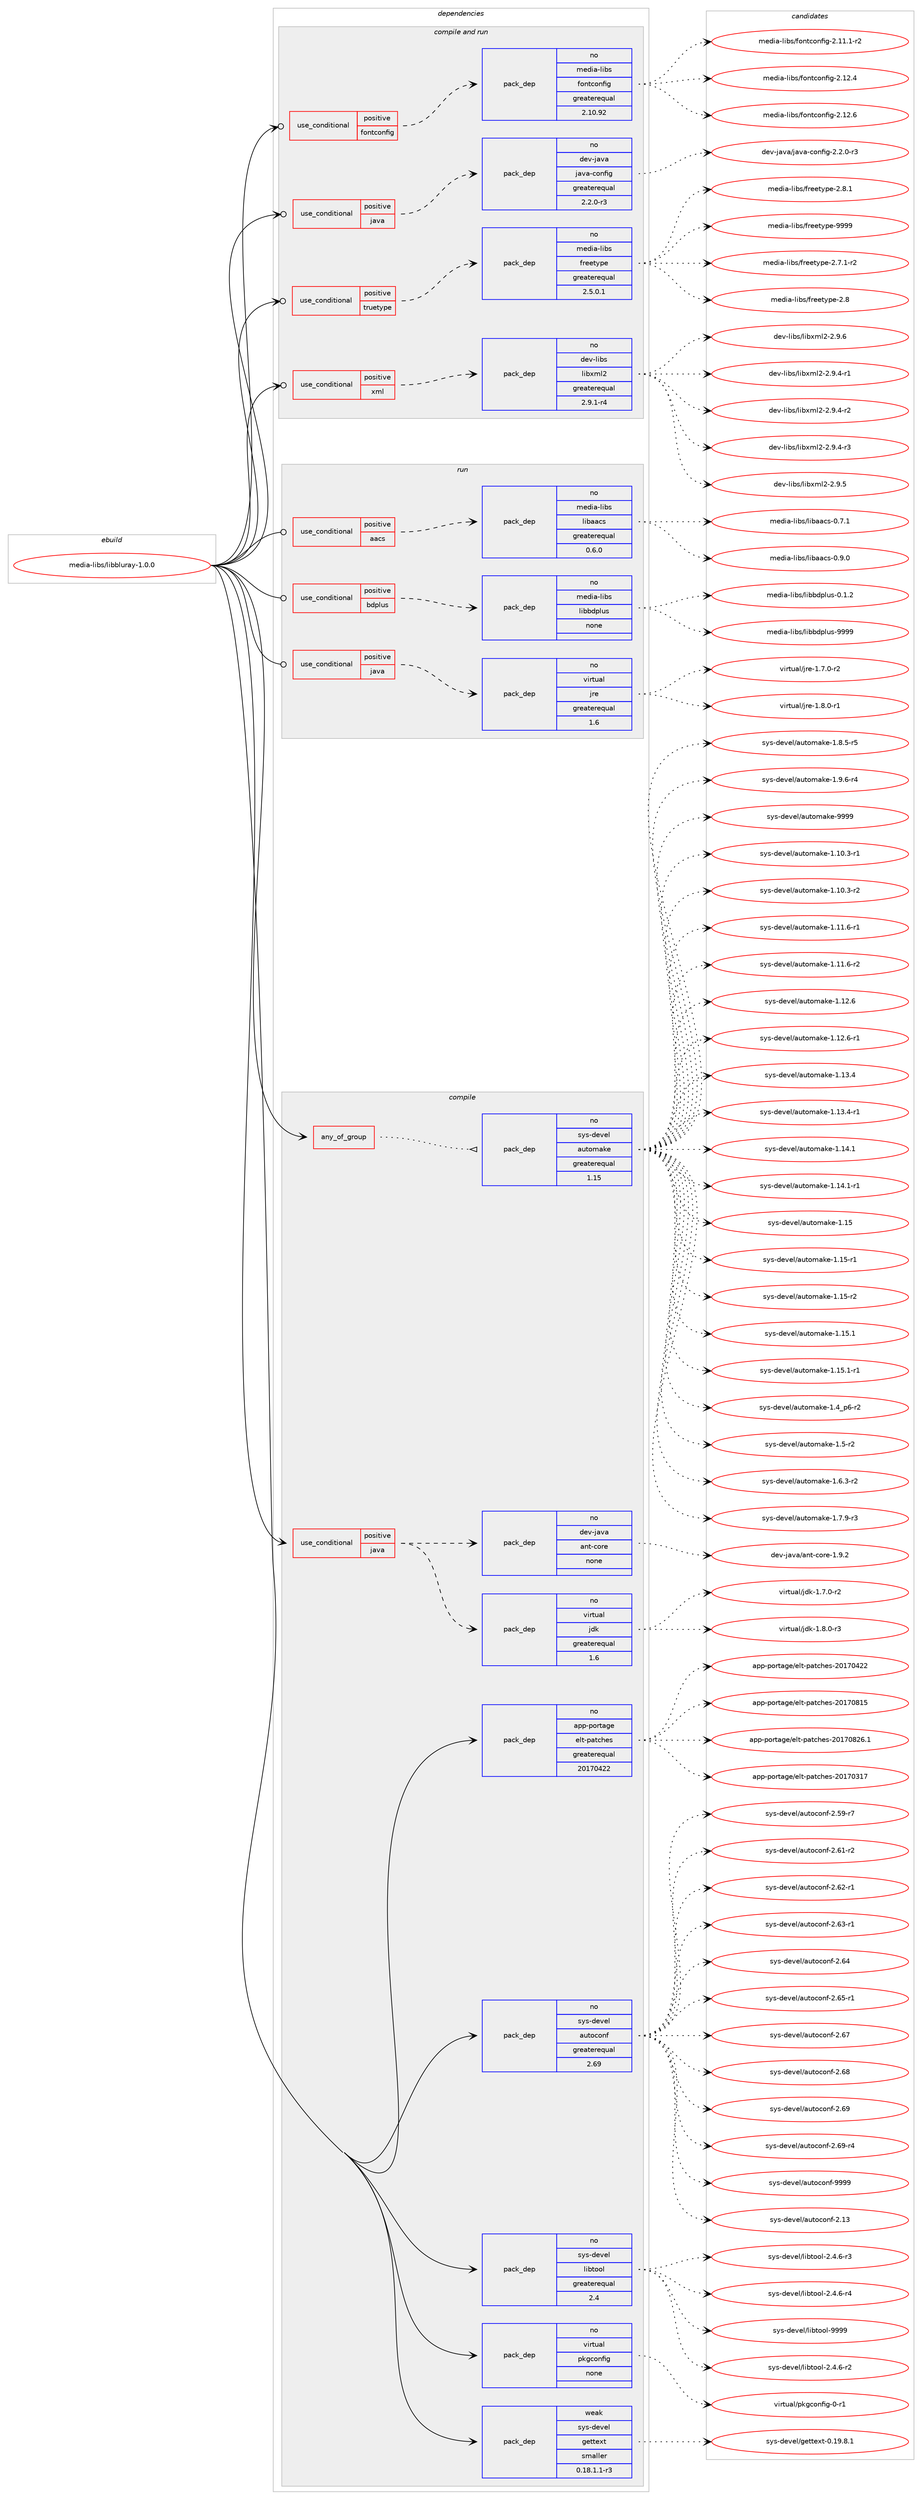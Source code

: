 digraph prolog {

# *************
# Graph options
# *************

newrank=true;
concentrate=true;
compound=true;
graph [rankdir=LR,fontname=Helvetica,fontsize=10,ranksep=1.5];#, ranksep=2.5, nodesep=0.2];
edge  [arrowhead=vee];
node  [fontname=Helvetica,fontsize=10];

# **********
# The ebuild
# **********

subgraph cluster_leftcol {
color=gray;
rank=same;
label=<<i>ebuild</i>>;
id [label="media-libs/libbluray-1.0.0", color=red, width=4, href="../media-libs/libbluray-1.0.0.svg"];
}

# ****************
# The dependencies
# ****************

subgraph cluster_midcol {
color=gray;
label=<<i>dependencies</i>>;
subgraph cluster_compile {
fillcolor="#eeeeee";
style=filled;
label=<<i>compile</i>>;
subgraph any5464 {
dependency362695 [label=<<TABLE BORDER="0" CELLBORDER="1" CELLSPACING="0" CELLPADDING="4"><TR><TD CELLPADDING="10">any_of_group</TD></TR></TABLE>>, shape=none, color=red];subgraph pack267599 {
dependency362696 [label=<<TABLE BORDER="0" CELLBORDER="1" CELLSPACING="0" CELLPADDING="4" WIDTH="220"><TR><TD ROWSPAN="6" CELLPADDING="30">pack_dep</TD></TR><TR><TD WIDTH="110">no</TD></TR><TR><TD>sys-devel</TD></TR><TR><TD>automake</TD></TR><TR><TD>greaterequal</TD></TR><TR><TD>1.15</TD></TR></TABLE>>, shape=none, color=blue];
}
dependency362695:e -> dependency362696:w [weight=20,style="dotted",arrowhead="oinv"];
}
id:e -> dependency362695:w [weight=20,style="solid",arrowhead="vee"];
subgraph cond89494 {
dependency362697 [label=<<TABLE BORDER="0" CELLBORDER="1" CELLSPACING="0" CELLPADDING="4"><TR><TD ROWSPAN="3" CELLPADDING="10">use_conditional</TD></TR><TR><TD>positive</TD></TR><TR><TD>java</TD></TR></TABLE>>, shape=none, color=red];
subgraph pack267600 {
dependency362698 [label=<<TABLE BORDER="0" CELLBORDER="1" CELLSPACING="0" CELLPADDING="4" WIDTH="220"><TR><TD ROWSPAN="6" CELLPADDING="30">pack_dep</TD></TR><TR><TD WIDTH="110">no</TD></TR><TR><TD>virtual</TD></TR><TR><TD>jdk</TD></TR><TR><TD>greaterequal</TD></TR><TR><TD>1.6</TD></TR></TABLE>>, shape=none, color=blue];
}
dependency362697:e -> dependency362698:w [weight=20,style="dashed",arrowhead="vee"];
subgraph pack267601 {
dependency362699 [label=<<TABLE BORDER="0" CELLBORDER="1" CELLSPACING="0" CELLPADDING="4" WIDTH="220"><TR><TD ROWSPAN="6" CELLPADDING="30">pack_dep</TD></TR><TR><TD WIDTH="110">no</TD></TR><TR><TD>dev-java</TD></TR><TR><TD>ant-core</TD></TR><TR><TD>none</TD></TR><TR><TD></TD></TR></TABLE>>, shape=none, color=blue];
}
dependency362697:e -> dependency362699:w [weight=20,style="dashed",arrowhead="vee"];
}
id:e -> dependency362697:w [weight=20,style="solid",arrowhead="vee"];
subgraph pack267602 {
dependency362700 [label=<<TABLE BORDER="0" CELLBORDER="1" CELLSPACING="0" CELLPADDING="4" WIDTH="220"><TR><TD ROWSPAN="6" CELLPADDING="30">pack_dep</TD></TR><TR><TD WIDTH="110">no</TD></TR><TR><TD>app-portage</TD></TR><TR><TD>elt-patches</TD></TR><TR><TD>greaterequal</TD></TR><TR><TD>20170422</TD></TR></TABLE>>, shape=none, color=blue];
}
id:e -> dependency362700:w [weight=20,style="solid",arrowhead="vee"];
subgraph pack267603 {
dependency362701 [label=<<TABLE BORDER="0" CELLBORDER="1" CELLSPACING="0" CELLPADDING="4" WIDTH="220"><TR><TD ROWSPAN="6" CELLPADDING="30">pack_dep</TD></TR><TR><TD WIDTH="110">no</TD></TR><TR><TD>sys-devel</TD></TR><TR><TD>autoconf</TD></TR><TR><TD>greaterequal</TD></TR><TR><TD>2.69</TD></TR></TABLE>>, shape=none, color=blue];
}
id:e -> dependency362701:w [weight=20,style="solid",arrowhead="vee"];
subgraph pack267604 {
dependency362702 [label=<<TABLE BORDER="0" CELLBORDER="1" CELLSPACING="0" CELLPADDING="4" WIDTH="220"><TR><TD ROWSPAN="6" CELLPADDING="30">pack_dep</TD></TR><TR><TD WIDTH="110">no</TD></TR><TR><TD>sys-devel</TD></TR><TR><TD>libtool</TD></TR><TR><TD>greaterequal</TD></TR><TR><TD>2.4</TD></TR></TABLE>>, shape=none, color=blue];
}
id:e -> dependency362702:w [weight=20,style="solid",arrowhead="vee"];
subgraph pack267605 {
dependency362703 [label=<<TABLE BORDER="0" CELLBORDER="1" CELLSPACING="0" CELLPADDING="4" WIDTH="220"><TR><TD ROWSPAN="6" CELLPADDING="30">pack_dep</TD></TR><TR><TD WIDTH="110">no</TD></TR><TR><TD>virtual</TD></TR><TR><TD>pkgconfig</TD></TR><TR><TD>none</TD></TR><TR><TD></TD></TR></TABLE>>, shape=none, color=blue];
}
id:e -> dependency362703:w [weight=20,style="solid",arrowhead="vee"];
subgraph pack267606 {
dependency362704 [label=<<TABLE BORDER="0" CELLBORDER="1" CELLSPACING="0" CELLPADDING="4" WIDTH="220"><TR><TD ROWSPAN="6" CELLPADDING="30">pack_dep</TD></TR><TR><TD WIDTH="110">weak</TD></TR><TR><TD>sys-devel</TD></TR><TR><TD>gettext</TD></TR><TR><TD>smaller</TD></TR><TR><TD>0.18.1.1-r3</TD></TR></TABLE>>, shape=none, color=blue];
}
id:e -> dependency362704:w [weight=20,style="solid",arrowhead="vee"];
}
subgraph cluster_compileandrun {
fillcolor="#eeeeee";
style=filled;
label=<<i>compile and run</i>>;
subgraph cond89495 {
dependency362705 [label=<<TABLE BORDER="0" CELLBORDER="1" CELLSPACING="0" CELLPADDING="4"><TR><TD ROWSPAN="3" CELLPADDING="10">use_conditional</TD></TR><TR><TD>positive</TD></TR><TR><TD>fontconfig</TD></TR></TABLE>>, shape=none, color=red];
subgraph pack267607 {
dependency362706 [label=<<TABLE BORDER="0" CELLBORDER="1" CELLSPACING="0" CELLPADDING="4" WIDTH="220"><TR><TD ROWSPAN="6" CELLPADDING="30">pack_dep</TD></TR><TR><TD WIDTH="110">no</TD></TR><TR><TD>media-libs</TD></TR><TR><TD>fontconfig</TD></TR><TR><TD>greaterequal</TD></TR><TR><TD>2.10.92</TD></TR></TABLE>>, shape=none, color=blue];
}
dependency362705:e -> dependency362706:w [weight=20,style="dashed",arrowhead="vee"];
}
id:e -> dependency362705:w [weight=20,style="solid",arrowhead="odotvee"];
subgraph cond89496 {
dependency362707 [label=<<TABLE BORDER="0" CELLBORDER="1" CELLSPACING="0" CELLPADDING="4"><TR><TD ROWSPAN="3" CELLPADDING="10">use_conditional</TD></TR><TR><TD>positive</TD></TR><TR><TD>java</TD></TR></TABLE>>, shape=none, color=red];
subgraph pack267608 {
dependency362708 [label=<<TABLE BORDER="0" CELLBORDER="1" CELLSPACING="0" CELLPADDING="4" WIDTH="220"><TR><TD ROWSPAN="6" CELLPADDING="30">pack_dep</TD></TR><TR><TD WIDTH="110">no</TD></TR><TR><TD>dev-java</TD></TR><TR><TD>java-config</TD></TR><TR><TD>greaterequal</TD></TR><TR><TD>2.2.0-r3</TD></TR></TABLE>>, shape=none, color=blue];
}
dependency362707:e -> dependency362708:w [weight=20,style="dashed",arrowhead="vee"];
}
id:e -> dependency362707:w [weight=20,style="solid",arrowhead="odotvee"];
subgraph cond89497 {
dependency362709 [label=<<TABLE BORDER="0" CELLBORDER="1" CELLSPACING="0" CELLPADDING="4"><TR><TD ROWSPAN="3" CELLPADDING="10">use_conditional</TD></TR><TR><TD>positive</TD></TR><TR><TD>truetype</TD></TR></TABLE>>, shape=none, color=red];
subgraph pack267609 {
dependency362710 [label=<<TABLE BORDER="0" CELLBORDER="1" CELLSPACING="0" CELLPADDING="4" WIDTH="220"><TR><TD ROWSPAN="6" CELLPADDING="30">pack_dep</TD></TR><TR><TD WIDTH="110">no</TD></TR><TR><TD>media-libs</TD></TR><TR><TD>freetype</TD></TR><TR><TD>greaterequal</TD></TR><TR><TD>2.5.0.1</TD></TR></TABLE>>, shape=none, color=blue];
}
dependency362709:e -> dependency362710:w [weight=20,style="dashed",arrowhead="vee"];
}
id:e -> dependency362709:w [weight=20,style="solid",arrowhead="odotvee"];
subgraph cond89498 {
dependency362711 [label=<<TABLE BORDER="0" CELLBORDER="1" CELLSPACING="0" CELLPADDING="4"><TR><TD ROWSPAN="3" CELLPADDING="10">use_conditional</TD></TR><TR><TD>positive</TD></TR><TR><TD>xml</TD></TR></TABLE>>, shape=none, color=red];
subgraph pack267610 {
dependency362712 [label=<<TABLE BORDER="0" CELLBORDER="1" CELLSPACING="0" CELLPADDING="4" WIDTH="220"><TR><TD ROWSPAN="6" CELLPADDING="30">pack_dep</TD></TR><TR><TD WIDTH="110">no</TD></TR><TR><TD>dev-libs</TD></TR><TR><TD>libxml2</TD></TR><TR><TD>greaterequal</TD></TR><TR><TD>2.9.1-r4</TD></TR></TABLE>>, shape=none, color=blue];
}
dependency362711:e -> dependency362712:w [weight=20,style="dashed",arrowhead="vee"];
}
id:e -> dependency362711:w [weight=20,style="solid",arrowhead="odotvee"];
}
subgraph cluster_run {
fillcolor="#eeeeee";
style=filled;
label=<<i>run</i>>;
subgraph cond89499 {
dependency362713 [label=<<TABLE BORDER="0" CELLBORDER="1" CELLSPACING="0" CELLPADDING="4"><TR><TD ROWSPAN="3" CELLPADDING="10">use_conditional</TD></TR><TR><TD>positive</TD></TR><TR><TD>aacs</TD></TR></TABLE>>, shape=none, color=red];
subgraph pack267611 {
dependency362714 [label=<<TABLE BORDER="0" CELLBORDER="1" CELLSPACING="0" CELLPADDING="4" WIDTH="220"><TR><TD ROWSPAN="6" CELLPADDING="30">pack_dep</TD></TR><TR><TD WIDTH="110">no</TD></TR><TR><TD>media-libs</TD></TR><TR><TD>libaacs</TD></TR><TR><TD>greaterequal</TD></TR><TR><TD>0.6.0</TD></TR></TABLE>>, shape=none, color=blue];
}
dependency362713:e -> dependency362714:w [weight=20,style="dashed",arrowhead="vee"];
}
id:e -> dependency362713:w [weight=20,style="solid",arrowhead="odot"];
subgraph cond89500 {
dependency362715 [label=<<TABLE BORDER="0" CELLBORDER="1" CELLSPACING="0" CELLPADDING="4"><TR><TD ROWSPAN="3" CELLPADDING="10">use_conditional</TD></TR><TR><TD>positive</TD></TR><TR><TD>bdplus</TD></TR></TABLE>>, shape=none, color=red];
subgraph pack267612 {
dependency362716 [label=<<TABLE BORDER="0" CELLBORDER="1" CELLSPACING="0" CELLPADDING="4" WIDTH="220"><TR><TD ROWSPAN="6" CELLPADDING="30">pack_dep</TD></TR><TR><TD WIDTH="110">no</TD></TR><TR><TD>media-libs</TD></TR><TR><TD>libbdplus</TD></TR><TR><TD>none</TD></TR><TR><TD></TD></TR></TABLE>>, shape=none, color=blue];
}
dependency362715:e -> dependency362716:w [weight=20,style="dashed",arrowhead="vee"];
}
id:e -> dependency362715:w [weight=20,style="solid",arrowhead="odot"];
subgraph cond89501 {
dependency362717 [label=<<TABLE BORDER="0" CELLBORDER="1" CELLSPACING="0" CELLPADDING="4"><TR><TD ROWSPAN="3" CELLPADDING="10">use_conditional</TD></TR><TR><TD>positive</TD></TR><TR><TD>java</TD></TR></TABLE>>, shape=none, color=red];
subgraph pack267613 {
dependency362718 [label=<<TABLE BORDER="0" CELLBORDER="1" CELLSPACING="0" CELLPADDING="4" WIDTH="220"><TR><TD ROWSPAN="6" CELLPADDING="30">pack_dep</TD></TR><TR><TD WIDTH="110">no</TD></TR><TR><TD>virtual</TD></TR><TR><TD>jre</TD></TR><TR><TD>greaterequal</TD></TR><TR><TD>1.6</TD></TR></TABLE>>, shape=none, color=blue];
}
dependency362717:e -> dependency362718:w [weight=20,style="dashed",arrowhead="vee"];
}
id:e -> dependency362717:w [weight=20,style="solid",arrowhead="odot"];
}
}

# **************
# The candidates
# **************

subgraph cluster_choices {
rank=same;
color=gray;
label=<<i>candidates</i>>;

subgraph choice267599 {
color=black;
nodesep=1;
choice11512111545100101118101108479711711611110997107101454946494846514511449 [label="sys-devel/automake-1.10.3-r1", color=red, width=4,href="../sys-devel/automake-1.10.3-r1.svg"];
choice11512111545100101118101108479711711611110997107101454946494846514511450 [label="sys-devel/automake-1.10.3-r2", color=red, width=4,href="../sys-devel/automake-1.10.3-r2.svg"];
choice11512111545100101118101108479711711611110997107101454946494946544511449 [label="sys-devel/automake-1.11.6-r1", color=red, width=4,href="../sys-devel/automake-1.11.6-r1.svg"];
choice11512111545100101118101108479711711611110997107101454946494946544511450 [label="sys-devel/automake-1.11.6-r2", color=red, width=4,href="../sys-devel/automake-1.11.6-r2.svg"];
choice1151211154510010111810110847971171161111099710710145494649504654 [label="sys-devel/automake-1.12.6", color=red, width=4,href="../sys-devel/automake-1.12.6.svg"];
choice11512111545100101118101108479711711611110997107101454946495046544511449 [label="sys-devel/automake-1.12.6-r1", color=red, width=4,href="../sys-devel/automake-1.12.6-r1.svg"];
choice1151211154510010111810110847971171161111099710710145494649514652 [label="sys-devel/automake-1.13.4", color=red, width=4,href="../sys-devel/automake-1.13.4.svg"];
choice11512111545100101118101108479711711611110997107101454946495146524511449 [label="sys-devel/automake-1.13.4-r1", color=red, width=4,href="../sys-devel/automake-1.13.4-r1.svg"];
choice1151211154510010111810110847971171161111099710710145494649524649 [label="sys-devel/automake-1.14.1", color=red, width=4,href="../sys-devel/automake-1.14.1.svg"];
choice11512111545100101118101108479711711611110997107101454946495246494511449 [label="sys-devel/automake-1.14.1-r1", color=red, width=4,href="../sys-devel/automake-1.14.1-r1.svg"];
choice115121115451001011181011084797117116111109971071014549464953 [label="sys-devel/automake-1.15", color=red, width=4,href="../sys-devel/automake-1.15.svg"];
choice1151211154510010111810110847971171161111099710710145494649534511449 [label="sys-devel/automake-1.15-r1", color=red, width=4,href="../sys-devel/automake-1.15-r1.svg"];
choice1151211154510010111810110847971171161111099710710145494649534511450 [label="sys-devel/automake-1.15-r2", color=red, width=4,href="../sys-devel/automake-1.15-r2.svg"];
choice1151211154510010111810110847971171161111099710710145494649534649 [label="sys-devel/automake-1.15.1", color=red, width=4,href="../sys-devel/automake-1.15.1.svg"];
choice11512111545100101118101108479711711611110997107101454946495346494511449 [label="sys-devel/automake-1.15.1-r1", color=red, width=4,href="../sys-devel/automake-1.15.1-r1.svg"];
choice115121115451001011181011084797117116111109971071014549465295112544511450 [label="sys-devel/automake-1.4_p6-r2", color=red, width=4,href="../sys-devel/automake-1.4_p6-r2.svg"];
choice11512111545100101118101108479711711611110997107101454946534511450 [label="sys-devel/automake-1.5-r2", color=red, width=4,href="../sys-devel/automake-1.5-r2.svg"];
choice115121115451001011181011084797117116111109971071014549465446514511450 [label="sys-devel/automake-1.6.3-r2", color=red, width=4,href="../sys-devel/automake-1.6.3-r2.svg"];
choice115121115451001011181011084797117116111109971071014549465546574511451 [label="sys-devel/automake-1.7.9-r3", color=red, width=4,href="../sys-devel/automake-1.7.9-r3.svg"];
choice115121115451001011181011084797117116111109971071014549465646534511453 [label="sys-devel/automake-1.8.5-r5", color=red, width=4,href="../sys-devel/automake-1.8.5-r5.svg"];
choice115121115451001011181011084797117116111109971071014549465746544511452 [label="sys-devel/automake-1.9.6-r4", color=red, width=4,href="../sys-devel/automake-1.9.6-r4.svg"];
choice115121115451001011181011084797117116111109971071014557575757 [label="sys-devel/automake-9999", color=red, width=4,href="../sys-devel/automake-9999.svg"];
dependency362696:e -> choice11512111545100101118101108479711711611110997107101454946494846514511449:w [style=dotted,weight="100"];
dependency362696:e -> choice11512111545100101118101108479711711611110997107101454946494846514511450:w [style=dotted,weight="100"];
dependency362696:e -> choice11512111545100101118101108479711711611110997107101454946494946544511449:w [style=dotted,weight="100"];
dependency362696:e -> choice11512111545100101118101108479711711611110997107101454946494946544511450:w [style=dotted,weight="100"];
dependency362696:e -> choice1151211154510010111810110847971171161111099710710145494649504654:w [style=dotted,weight="100"];
dependency362696:e -> choice11512111545100101118101108479711711611110997107101454946495046544511449:w [style=dotted,weight="100"];
dependency362696:e -> choice1151211154510010111810110847971171161111099710710145494649514652:w [style=dotted,weight="100"];
dependency362696:e -> choice11512111545100101118101108479711711611110997107101454946495146524511449:w [style=dotted,weight="100"];
dependency362696:e -> choice1151211154510010111810110847971171161111099710710145494649524649:w [style=dotted,weight="100"];
dependency362696:e -> choice11512111545100101118101108479711711611110997107101454946495246494511449:w [style=dotted,weight="100"];
dependency362696:e -> choice115121115451001011181011084797117116111109971071014549464953:w [style=dotted,weight="100"];
dependency362696:e -> choice1151211154510010111810110847971171161111099710710145494649534511449:w [style=dotted,weight="100"];
dependency362696:e -> choice1151211154510010111810110847971171161111099710710145494649534511450:w [style=dotted,weight="100"];
dependency362696:e -> choice1151211154510010111810110847971171161111099710710145494649534649:w [style=dotted,weight="100"];
dependency362696:e -> choice11512111545100101118101108479711711611110997107101454946495346494511449:w [style=dotted,weight="100"];
dependency362696:e -> choice115121115451001011181011084797117116111109971071014549465295112544511450:w [style=dotted,weight="100"];
dependency362696:e -> choice11512111545100101118101108479711711611110997107101454946534511450:w [style=dotted,weight="100"];
dependency362696:e -> choice115121115451001011181011084797117116111109971071014549465446514511450:w [style=dotted,weight="100"];
dependency362696:e -> choice115121115451001011181011084797117116111109971071014549465546574511451:w [style=dotted,weight="100"];
dependency362696:e -> choice115121115451001011181011084797117116111109971071014549465646534511453:w [style=dotted,weight="100"];
dependency362696:e -> choice115121115451001011181011084797117116111109971071014549465746544511452:w [style=dotted,weight="100"];
dependency362696:e -> choice115121115451001011181011084797117116111109971071014557575757:w [style=dotted,weight="100"];
}
subgraph choice267600 {
color=black;
nodesep=1;
choice11810511411611797108471061001074549465546484511450 [label="virtual/jdk-1.7.0-r2", color=red, width=4,href="../virtual/jdk-1.7.0-r2.svg"];
choice11810511411611797108471061001074549465646484511451 [label="virtual/jdk-1.8.0-r3", color=red, width=4,href="../virtual/jdk-1.8.0-r3.svg"];
dependency362698:e -> choice11810511411611797108471061001074549465546484511450:w [style=dotted,weight="100"];
dependency362698:e -> choice11810511411611797108471061001074549465646484511451:w [style=dotted,weight="100"];
}
subgraph choice267601 {
color=black;
nodesep=1;
choice10010111845106971189747971101164599111114101454946574650 [label="dev-java/ant-core-1.9.2", color=red, width=4,href="../dev-java/ant-core-1.9.2.svg"];
dependency362699:e -> choice10010111845106971189747971101164599111114101454946574650:w [style=dotted,weight="100"];
}
subgraph choice267602 {
color=black;
nodesep=1;
choice97112112451121111141169710310147101108116451129711699104101115455048495548514955 [label="app-portage/elt-patches-20170317", color=red, width=4,href="../app-portage/elt-patches-20170317.svg"];
choice97112112451121111141169710310147101108116451129711699104101115455048495548525050 [label="app-portage/elt-patches-20170422", color=red, width=4,href="../app-portage/elt-patches-20170422.svg"];
choice97112112451121111141169710310147101108116451129711699104101115455048495548564953 [label="app-portage/elt-patches-20170815", color=red, width=4,href="../app-portage/elt-patches-20170815.svg"];
choice971121124511211111411697103101471011081164511297116991041011154550484955485650544649 [label="app-portage/elt-patches-20170826.1", color=red, width=4,href="../app-portage/elt-patches-20170826.1.svg"];
dependency362700:e -> choice97112112451121111141169710310147101108116451129711699104101115455048495548514955:w [style=dotted,weight="100"];
dependency362700:e -> choice97112112451121111141169710310147101108116451129711699104101115455048495548525050:w [style=dotted,weight="100"];
dependency362700:e -> choice97112112451121111141169710310147101108116451129711699104101115455048495548564953:w [style=dotted,weight="100"];
dependency362700:e -> choice971121124511211111411697103101471011081164511297116991041011154550484955485650544649:w [style=dotted,weight="100"];
}
subgraph choice267603 {
color=black;
nodesep=1;
choice115121115451001011181011084797117116111991111101024550464951 [label="sys-devel/autoconf-2.13", color=red, width=4,href="../sys-devel/autoconf-2.13.svg"];
choice1151211154510010111810110847971171161119911111010245504653574511455 [label="sys-devel/autoconf-2.59-r7", color=red, width=4,href="../sys-devel/autoconf-2.59-r7.svg"];
choice1151211154510010111810110847971171161119911111010245504654494511450 [label="sys-devel/autoconf-2.61-r2", color=red, width=4,href="../sys-devel/autoconf-2.61-r2.svg"];
choice1151211154510010111810110847971171161119911111010245504654504511449 [label="sys-devel/autoconf-2.62-r1", color=red, width=4,href="../sys-devel/autoconf-2.62-r1.svg"];
choice1151211154510010111810110847971171161119911111010245504654514511449 [label="sys-devel/autoconf-2.63-r1", color=red, width=4,href="../sys-devel/autoconf-2.63-r1.svg"];
choice115121115451001011181011084797117116111991111101024550465452 [label="sys-devel/autoconf-2.64", color=red, width=4,href="../sys-devel/autoconf-2.64.svg"];
choice1151211154510010111810110847971171161119911111010245504654534511449 [label="sys-devel/autoconf-2.65-r1", color=red, width=4,href="../sys-devel/autoconf-2.65-r1.svg"];
choice115121115451001011181011084797117116111991111101024550465455 [label="sys-devel/autoconf-2.67", color=red, width=4,href="../sys-devel/autoconf-2.67.svg"];
choice115121115451001011181011084797117116111991111101024550465456 [label="sys-devel/autoconf-2.68", color=red, width=4,href="../sys-devel/autoconf-2.68.svg"];
choice115121115451001011181011084797117116111991111101024550465457 [label="sys-devel/autoconf-2.69", color=red, width=4,href="../sys-devel/autoconf-2.69.svg"];
choice1151211154510010111810110847971171161119911111010245504654574511452 [label="sys-devel/autoconf-2.69-r4", color=red, width=4,href="../sys-devel/autoconf-2.69-r4.svg"];
choice115121115451001011181011084797117116111991111101024557575757 [label="sys-devel/autoconf-9999", color=red, width=4,href="../sys-devel/autoconf-9999.svg"];
dependency362701:e -> choice115121115451001011181011084797117116111991111101024550464951:w [style=dotted,weight="100"];
dependency362701:e -> choice1151211154510010111810110847971171161119911111010245504653574511455:w [style=dotted,weight="100"];
dependency362701:e -> choice1151211154510010111810110847971171161119911111010245504654494511450:w [style=dotted,weight="100"];
dependency362701:e -> choice1151211154510010111810110847971171161119911111010245504654504511449:w [style=dotted,weight="100"];
dependency362701:e -> choice1151211154510010111810110847971171161119911111010245504654514511449:w [style=dotted,weight="100"];
dependency362701:e -> choice115121115451001011181011084797117116111991111101024550465452:w [style=dotted,weight="100"];
dependency362701:e -> choice1151211154510010111810110847971171161119911111010245504654534511449:w [style=dotted,weight="100"];
dependency362701:e -> choice115121115451001011181011084797117116111991111101024550465455:w [style=dotted,weight="100"];
dependency362701:e -> choice115121115451001011181011084797117116111991111101024550465456:w [style=dotted,weight="100"];
dependency362701:e -> choice115121115451001011181011084797117116111991111101024550465457:w [style=dotted,weight="100"];
dependency362701:e -> choice1151211154510010111810110847971171161119911111010245504654574511452:w [style=dotted,weight="100"];
dependency362701:e -> choice115121115451001011181011084797117116111991111101024557575757:w [style=dotted,weight="100"];
}
subgraph choice267604 {
color=black;
nodesep=1;
choice1151211154510010111810110847108105981161111111084550465246544511450 [label="sys-devel/libtool-2.4.6-r2", color=red, width=4,href="../sys-devel/libtool-2.4.6-r2.svg"];
choice1151211154510010111810110847108105981161111111084550465246544511451 [label="sys-devel/libtool-2.4.6-r3", color=red, width=4,href="../sys-devel/libtool-2.4.6-r3.svg"];
choice1151211154510010111810110847108105981161111111084550465246544511452 [label="sys-devel/libtool-2.4.6-r4", color=red, width=4,href="../sys-devel/libtool-2.4.6-r4.svg"];
choice1151211154510010111810110847108105981161111111084557575757 [label="sys-devel/libtool-9999", color=red, width=4,href="../sys-devel/libtool-9999.svg"];
dependency362702:e -> choice1151211154510010111810110847108105981161111111084550465246544511450:w [style=dotted,weight="100"];
dependency362702:e -> choice1151211154510010111810110847108105981161111111084550465246544511451:w [style=dotted,weight="100"];
dependency362702:e -> choice1151211154510010111810110847108105981161111111084550465246544511452:w [style=dotted,weight="100"];
dependency362702:e -> choice1151211154510010111810110847108105981161111111084557575757:w [style=dotted,weight="100"];
}
subgraph choice267605 {
color=black;
nodesep=1;
choice11810511411611797108471121071039911111010210510345484511449 [label="virtual/pkgconfig-0-r1", color=red, width=4,href="../virtual/pkgconfig-0-r1.svg"];
dependency362703:e -> choice11810511411611797108471121071039911111010210510345484511449:w [style=dotted,weight="100"];
}
subgraph choice267606 {
color=black;
nodesep=1;
choice1151211154510010111810110847103101116116101120116454846495746564649 [label="sys-devel/gettext-0.19.8.1", color=red, width=4,href="../sys-devel/gettext-0.19.8.1.svg"];
dependency362704:e -> choice1151211154510010111810110847103101116116101120116454846495746564649:w [style=dotted,weight="100"];
}
subgraph choice267607 {
color=black;
nodesep=1;
choice1091011001059745108105981154710211111011699111110102105103455046494946494511450 [label="media-libs/fontconfig-2.11.1-r2", color=red, width=4,href="../media-libs/fontconfig-2.11.1-r2.svg"];
choice109101100105974510810598115471021111101169911111010210510345504649504652 [label="media-libs/fontconfig-2.12.4", color=red, width=4,href="../media-libs/fontconfig-2.12.4.svg"];
choice109101100105974510810598115471021111101169911111010210510345504649504654 [label="media-libs/fontconfig-2.12.6", color=red, width=4,href="../media-libs/fontconfig-2.12.6.svg"];
dependency362706:e -> choice1091011001059745108105981154710211111011699111110102105103455046494946494511450:w [style=dotted,weight="100"];
dependency362706:e -> choice109101100105974510810598115471021111101169911111010210510345504649504652:w [style=dotted,weight="100"];
dependency362706:e -> choice109101100105974510810598115471021111101169911111010210510345504649504654:w [style=dotted,weight="100"];
}
subgraph choice267608 {
color=black;
nodesep=1;
choice10010111845106971189747106971189745991111101021051034550465046484511451 [label="dev-java/java-config-2.2.0-r3", color=red, width=4,href="../dev-java/java-config-2.2.0-r3.svg"];
dependency362708:e -> choice10010111845106971189747106971189745991111101021051034550465046484511451:w [style=dotted,weight="100"];
}
subgraph choice267609 {
color=black;
nodesep=1;
choice109101100105974510810598115471021141011011161211121014550465546494511450 [label="media-libs/freetype-2.7.1-r2", color=red, width=4,href="../media-libs/freetype-2.7.1-r2.svg"];
choice1091011001059745108105981154710211410110111612111210145504656 [label="media-libs/freetype-2.8", color=red, width=4,href="../media-libs/freetype-2.8.svg"];
choice10910110010597451081059811547102114101101116121112101455046564649 [label="media-libs/freetype-2.8.1", color=red, width=4,href="../media-libs/freetype-2.8.1.svg"];
choice109101100105974510810598115471021141011011161211121014557575757 [label="media-libs/freetype-9999", color=red, width=4,href="../media-libs/freetype-9999.svg"];
dependency362710:e -> choice109101100105974510810598115471021141011011161211121014550465546494511450:w [style=dotted,weight="100"];
dependency362710:e -> choice1091011001059745108105981154710211410110111612111210145504656:w [style=dotted,weight="100"];
dependency362710:e -> choice10910110010597451081059811547102114101101116121112101455046564649:w [style=dotted,weight="100"];
dependency362710:e -> choice109101100105974510810598115471021141011011161211121014557575757:w [style=dotted,weight="100"];
}
subgraph choice267610 {
color=black;
nodesep=1;
choice10010111845108105981154710810598120109108504550465746524511449 [label="dev-libs/libxml2-2.9.4-r1", color=red, width=4,href="../dev-libs/libxml2-2.9.4-r1.svg"];
choice10010111845108105981154710810598120109108504550465746524511450 [label="dev-libs/libxml2-2.9.4-r2", color=red, width=4,href="../dev-libs/libxml2-2.9.4-r2.svg"];
choice10010111845108105981154710810598120109108504550465746524511451 [label="dev-libs/libxml2-2.9.4-r3", color=red, width=4,href="../dev-libs/libxml2-2.9.4-r3.svg"];
choice1001011184510810598115471081059812010910850455046574653 [label="dev-libs/libxml2-2.9.5", color=red, width=4,href="../dev-libs/libxml2-2.9.5.svg"];
choice1001011184510810598115471081059812010910850455046574654 [label="dev-libs/libxml2-2.9.6", color=red, width=4,href="../dev-libs/libxml2-2.9.6.svg"];
dependency362712:e -> choice10010111845108105981154710810598120109108504550465746524511449:w [style=dotted,weight="100"];
dependency362712:e -> choice10010111845108105981154710810598120109108504550465746524511450:w [style=dotted,weight="100"];
dependency362712:e -> choice10010111845108105981154710810598120109108504550465746524511451:w [style=dotted,weight="100"];
dependency362712:e -> choice1001011184510810598115471081059812010910850455046574653:w [style=dotted,weight="100"];
dependency362712:e -> choice1001011184510810598115471081059812010910850455046574654:w [style=dotted,weight="100"];
}
subgraph choice267611 {
color=black;
nodesep=1;
choice1091011001059745108105981154710810598979799115454846554649 [label="media-libs/libaacs-0.7.1", color=red, width=4,href="../media-libs/libaacs-0.7.1.svg"];
choice1091011001059745108105981154710810598979799115454846574648 [label="media-libs/libaacs-0.9.0", color=red, width=4,href="../media-libs/libaacs-0.9.0.svg"];
dependency362714:e -> choice1091011001059745108105981154710810598979799115454846554649:w [style=dotted,weight="100"];
dependency362714:e -> choice1091011001059745108105981154710810598979799115454846574648:w [style=dotted,weight="100"];
}
subgraph choice267612 {
color=black;
nodesep=1;
choice109101100105974510810598115471081059898100112108117115454846494650 [label="media-libs/libbdplus-0.1.2", color=red, width=4,href="../media-libs/libbdplus-0.1.2.svg"];
choice1091011001059745108105981154710810598981001121081171154557575757 [label="media-libs/libbdplus-9999", color=red, width=4,href="../media-libs/libbdplus-9999.svg"];
dependency362716:e -> choice109101100105974510810598115471081059898100112108117115454846494650:w [style=dotted,weight="100"];
dependency362716:e -> choice1091011001059745108105981154710810598981001121081171154557575757:w [style=dotted,weight="100"];
}
subgraph choice267613 {
color=black;
nodesep=1;
choice11810511411611797108471061141014549465546484511450 [label="virtual/jre-1.7.0-r2", color=red, width=4,href="../virtual/jre-1.7.0-r2.svg"];
choice11810511411611797108471061141014549465646484511449 [label="virtual/jre-1.8.0-r1", color=red, width=4,href="../virtual/jre-1.8.0-r1.svg"];
dependency362718:e -> choice11810511411611797108471061141014549465546484511450:w [style=dotted,weight="100"];
dependency362718:e -> choice11810511411611797108471061141014549465646484511449:w [style=dotted,weight="100"];
}
}

}
